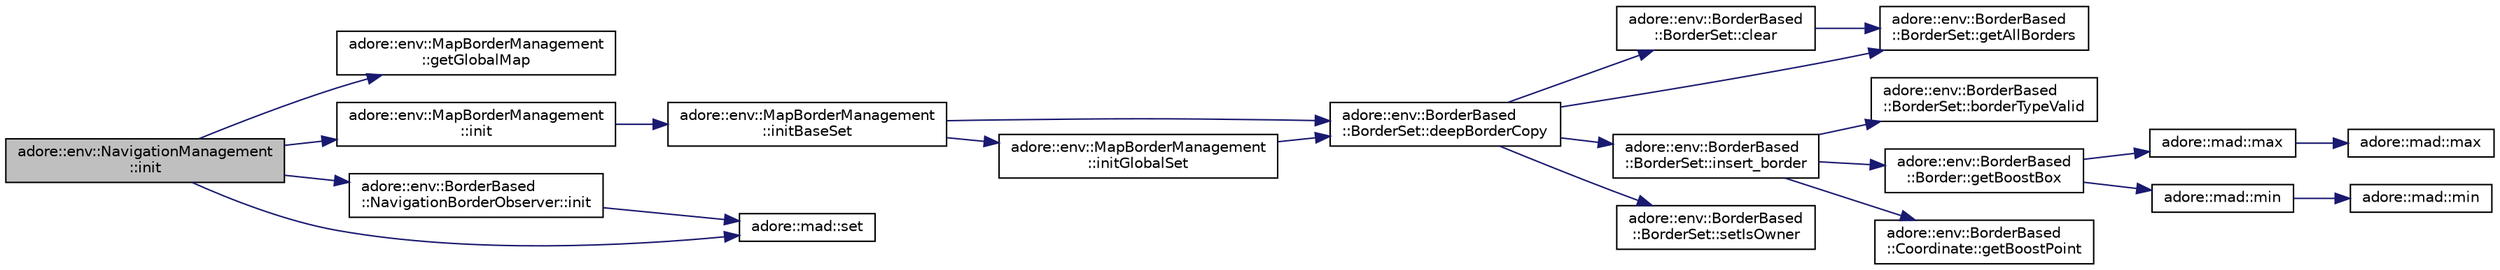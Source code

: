 digraph "adore::env::NavigationManagement::init"
{
 // LATEX_PDF_SIZE
  edge [fontname="Helvetica",fontsize="10",labelfontname="Helvetica",labelfontsize="10"];
  node [fontname="Helvetica",fontsize="10",shape=record];
  rankdir="LR";
  Node1 [label="adore::env::NavigationManagement\l::init",height=0.2,width=0.4,color="black", fillcolor="grey75", style="filled", fontcolor="black",tooltip=" "];
  Node1 -> Node2 [color="midnightblue",fontsize="10",style="solid",fontname="Helvetica"];
  Node2 [label="adore::env::MapBorderManagement\l::getGlobalMap",height=0.2,width=0.4,color="black", fillcolor="white", style="filled",URL="$classadore_1_1env_1_1MapBorderManagement.html#ad55ac3dcd303753f82ccb86c67cc90d0",tooltip=" "];
  Node1 -> Node3 [color="midnightblue",fontsize="10",style="solid",fontname="Helvetica"];
  Node3 [label="adore::env::MapBorderManagement\l::init",height=0.2,width=0.4,color="black", fillcolor="white", style="filled",URL="$classadore_1_1env_1_1MapBorderManagement.html#a13b26d2d811b62a087fc50faf0e4c0b9",tooltip="initialization routine with base map"];
  Node3 -> Node4 [color="midnightblue",fontsize="10",style="solid",fontname="Helvetica"];
  Node4 [label="adore::env::MapBorderManagement\l::initBaseSet",height=0.2,width=0.4,color="black", fillcolor="white", style="filled",URL="$classadore_1_1env_1_1MapBorderManagement.html#a25784909ff107901436e24176dae605e",tooltip="initialization of internal sets"];
  Node4 -> Node5 [color="midnightblue",fontsize="10",style="solid",fontname="Helvetica"];
  Node5 [label="adore::env::BorderBased\l::BorderSet::deepBorderCopy",height=0.2,width=0.4,color="black", fillcolor="white", style="filled",URL="$classadore_1_1env_1_1BorderBased_1_1BorderSet.html#ad538d9d8b611445d662b1e11791b6f95",tooltip="generate a complete copy including copies of objects the pointers point to"];
  Node5 -> Node6 [color="midnightblue",fontsize="10",style="solid",fontname="Helvetica"];
  Node6 [label="adore::env::BorderBased\l::BorderSet::clear",height=0.2,width=0.4,color="black", fillcolor="white", style="filled",URL="$classadore_1_1env_1_1BorderBased_1_1BorderSet.html#a0a97ab737730be2bda5deb80c8aaf4dd",tooltip="remove all borders from this, delete object if this is owner"];
  Node6 -> Node7 [color="midnightblue",fontsize="10",style="solid",fontname="Helvetica"];
  Node7 [label="adore::env::BorderBased\l::BorderSet::getAllBorders",height=0.2,width=0.4,color="black", fillcolor="white", style="filled",URL="$classadore_1_1env_1_1BorderBased_1_1BorderSet.html#a5dea05943e2c9a960ba7cabc59f7ebb7",tooltip="get all borders in this"];
  Node5 -> Node7 [color="midnightblue",fontsize="10",style="solid",fontname="Helvetica"];
  Node5 -> Node8 [color="midnightblue",fontsize="10",style="solid",fontname="Helvetica"];
  Node8 [label="adore::env::BorderBased\l::BorderSet::insert_border",height=0.2,width=0.4,color="black", fillcolor="white", style="filled",URL="$classadore_1_1env_1_1BorderBased_1_1BorderSet.html#a5730d3e4fc938c9bd1e1146a8a61deec",tooltip="insert new border into this"];
  Node8 -> Node9 [color="midnightblue",fontsize="10",style="solid",fontname="Helvetica"];
  Node9 [label="adore::env::BorderBased\l::BorderSet::borderTypeValid",height=0.2,width=0.4,color="black", fillcolor="white", style="filled",URL="$classadore_1_1env_1_1BorderBased_1_1BorderSet.html#afb523effcee573e774147446ecc756ab",tooltip="check whether border type is in allowed types of set"];
  Node8 -> Node10 [color="midnightblue",fontsize="10",style="solid",fontname="Helvetica"];
  Node10 [label="adore::env::BorderBased\l::Border::getBoostBox",height=0.2,width=0.4,color="black", fillcolor="white", style="filled",URL="$structadore_1_1env_1_1BorderBased_1_1Border.html#a4b1e646e2c3d98b03e75f286611e0cda",tooltip="Get a bounding box for the implicit lane object."];
  Node10 -> Node11 [color="midnightblue",fontsize="10",style="solid",fontname="Helvetica"];
  Node11 [label="adore::mad::max",height=0.2,width=0.4,color="black", fillcolor="white", style="filled",URL="$namespaceadore_1_1mad.html#adea062854ef0b105a3fdca8cf2aca945",tooltip=" "];
  Node11 -> Node12 [color="midnightblue",fontsize="10",style="solid",fontname="Helvetica"];
  Node12 [label="adore::mad::max",height=0.2,width=0.4,color="black", fillcolor="white", style="filled",URL="$namespaceadore_1_1mad.html#a618a8842fed7b9375957b1e393c58492",tooltip=" "];
  Node10 -> Node13 [color="midnightblue",fontsize="10",style="solid",fontname="Helvetica"];
  Node13 [label="adore::mad::min",height=0.2,width=0.4,color="black", fillcolor="white", style="filled",URL="$namespaceadore_1_1mad.html#ab58ecb752f9bbfe27832e0a2c0e22c2b",tooltip=" "];
  Node13 -> Node14 [color="midnightblue",fontsize="10",style="solid",fontname="Helvetica"];
  Node14 [label="adore::mad::min",height=0.2,width=0.4,color="black", fillcolor="white", style="filled",URL="$namespaceadore_1_1mad.html#ac61b79c007d1859f93a10c04272095a1",tooltip=" "];
  Node8 -> Node15 [color="midnightblue",fontsize="10",style="solid",fontname="Helvetica"];
  Node15 [label="adore::env::BorderBased\l::Coordinate::getBoostPoint",height=0.2,width=0.4,color="black", fillcolor="white", style="filled",URL="$structadore_1_1env_1_1BorderBased_1_1Coordinate.html#abb34f84413225a9464afe389cb4f71a7",tooltip="Get a boost_point that has the same coordinates as the Coordinate object."];
  Node5 -> Node16 [color="midnightblue",fontsize="10",style="solid",fontname="Helvetica"];
  Node16 [label="adore::env::BorderBased\l::BorderSet::setIsOwner",height=0.2,width=0.4,color="black", fillcolor="white", style="filled",URL="$classadore_1_1env_1_1BorderBased_1_1BorderSet.html#ac7fdae2e42da82d8c2239e939d21da96",tooltip="set whether this owns objects in pointers"];
  Node4 -> Node17 [color="midnightblue",fontsize="10",style="solid",fontname="Helvetica"];
  Node17 [label="adore::env::MapBorderManagement\l::initGlobalSet",height=0.2,width=0.4,color="black", fillcolor="white", style="filled",URL="$classadore_1_1env_1_1MapBorderManagement.html#ac6242acbd87511c8b40182aa60cd7489",tooltip="initialization of global set"];
  Node17 -> Node5 [color="midnightblue",fontsize="10",style="solid",fontname="Helvetica"];
  Node1 -> Node18 [color="midnightblue",fontsize="10",style="solid",fontname="Helvetica"];
  Node18 [label="adore::env::BorderBased\l::NavigationBorderObserver::init",height=0.2,width=0.4,color="black", fillcolor="white", style="filled",URL="$classadore_1_1env_1_1BorderBased_1_1NavigationBorderObserver.html#a200d71dccebca07c1f3c2eb68e961bfb",tooltip=" "];
  Node18 -> Node19 [color="midnightblue",fontsize="10",style="solid",fontname="Helvetica"];
  Node19 [label="adore::mad::set",height=0.2,width=0.4,color="black", fillcolor="white", style="filled",URL="$namespaceadore_1_1mad.html#ac5aeccec5e3cf50a2bc9492d95a49779",tooltip=" "];
  Node1 -> Node19 [color="midnightblue",fontsize="10",style="solid",fontname="Helvetica"];
}
